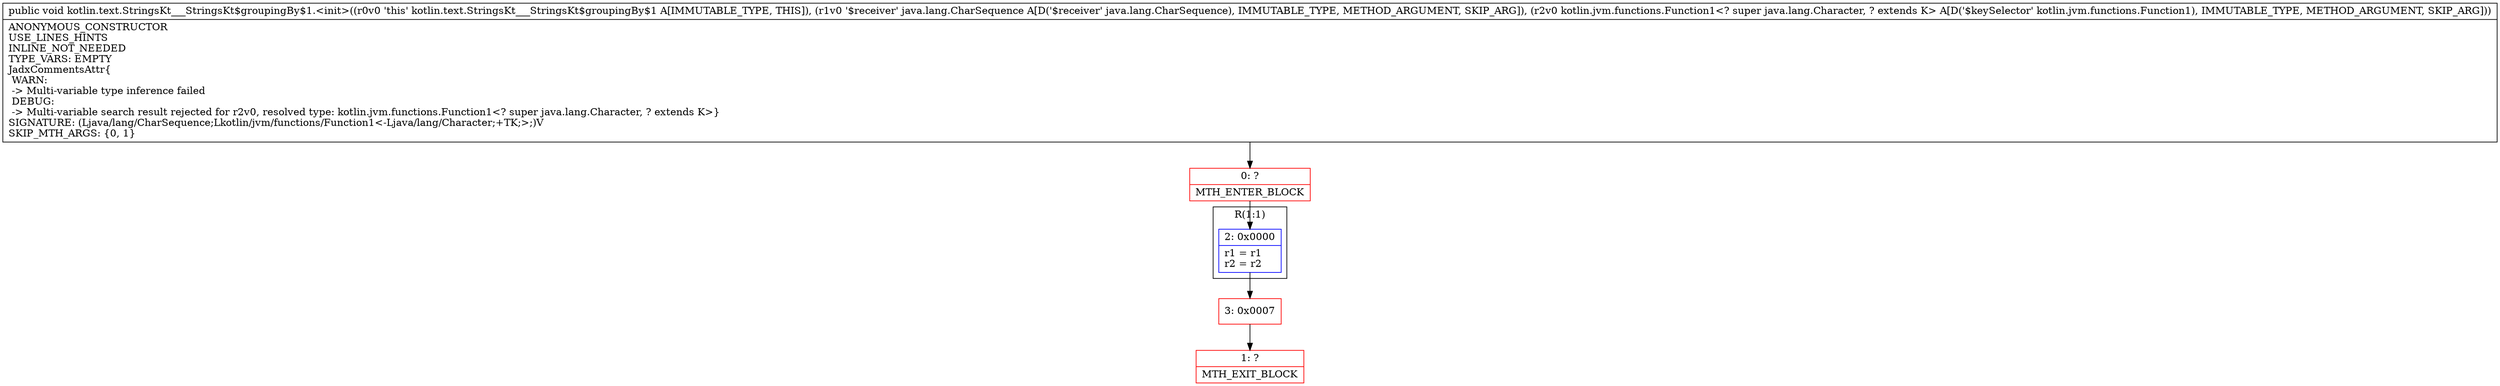 digraph "CFG forkotlin.text.StringsKt___StringsKt$groupingBy$1.\<init\>(Ljava\/lang\/CharSequence;Lkotlin\/jvm\/functions\/Function1;)V" {
subgraph cluster_Region_440803404 {
label = "R(1:1)";
node [shape=record,color=blue];
Node_2 [shape=record,label="{2\:\ 0x0000|r1 = r1\lr2 = r2\l}"];
}
Node_0 [shape=record,color=red,label="{0\:\ ?|MTH_ENTER_BLOCK\l}"];
Node_3 [shape=record,color=red,label="{3\:\ 0x0007}"];
Node_1 [shape=record,color=red,label="{1\:\ ?|MTH_EXIT_BLOCK\l}"];
MethodNode[shape=record,label="{public void kotlin.text.StringsKt___StringsKt$groupingBy$1.\<init\>((r0v0 'this' kotlin.text.StringsKt___StringsKt$groupingBy$1 A[IMMUTABLE_TYPE, THIS]), (r1v0 '$receiver' java.lang.CharSequence A[D('$receiver' java.lang.CharSequence), IMMUTABLE_TYPE, METHOD_ARGUMENT, SKIP_ARG]), (r2v0 kotlin.jvm.functions.Function1\<? super java.lang.Character, ? extends K\> A[D('$keySelector' kotlin.jvm.functions.Function1), IMMUTABLE_TYPE, METHOD_ARGUMENT, SKIP_ARG]))  | ANONYMOUS_CONSTRUCTOR\lUSE_LINES_HINTS\lINLINE_NOT_NEEDED\lTYPE_VARS: EMPTY\lJadxCommentsAttr\{\l WARN: \l \-\> Multi\-variable type inference failed\l DEBUG: \l \-\> Multi\-variable search result rejected for r2v0, resolved type: kotlin.jvm.functions.Function1\<? super java.lang.Character, ? extends K\>\}\lSIGNATURE: (Ljava\/lang\/CharSequence;Lkotlin\/jvm\/functions\/Function1\<\-Ljava\/lang\/Character;+TK;\>;)V\lSKIP_MTH_ARGS: \{0, 1\}\l}"];
MethodNode -> Node_0;Node_2 -> Node_3;
Node_0 -> Node_2;
Node_3 -> Node_1;
}

